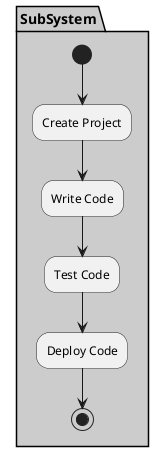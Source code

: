 @startuml

partition "SubSystem" {

}

partition SubSystem  #cccccc {
  (*) --> "Create Project"
  --> "Write Code"
}

partition "SubSystem" {
  "Write Code" --> "Test Code"
  "Test Code" --> "Deploy Code"
  "Deploy Code" --> (*)
}

@enduml
